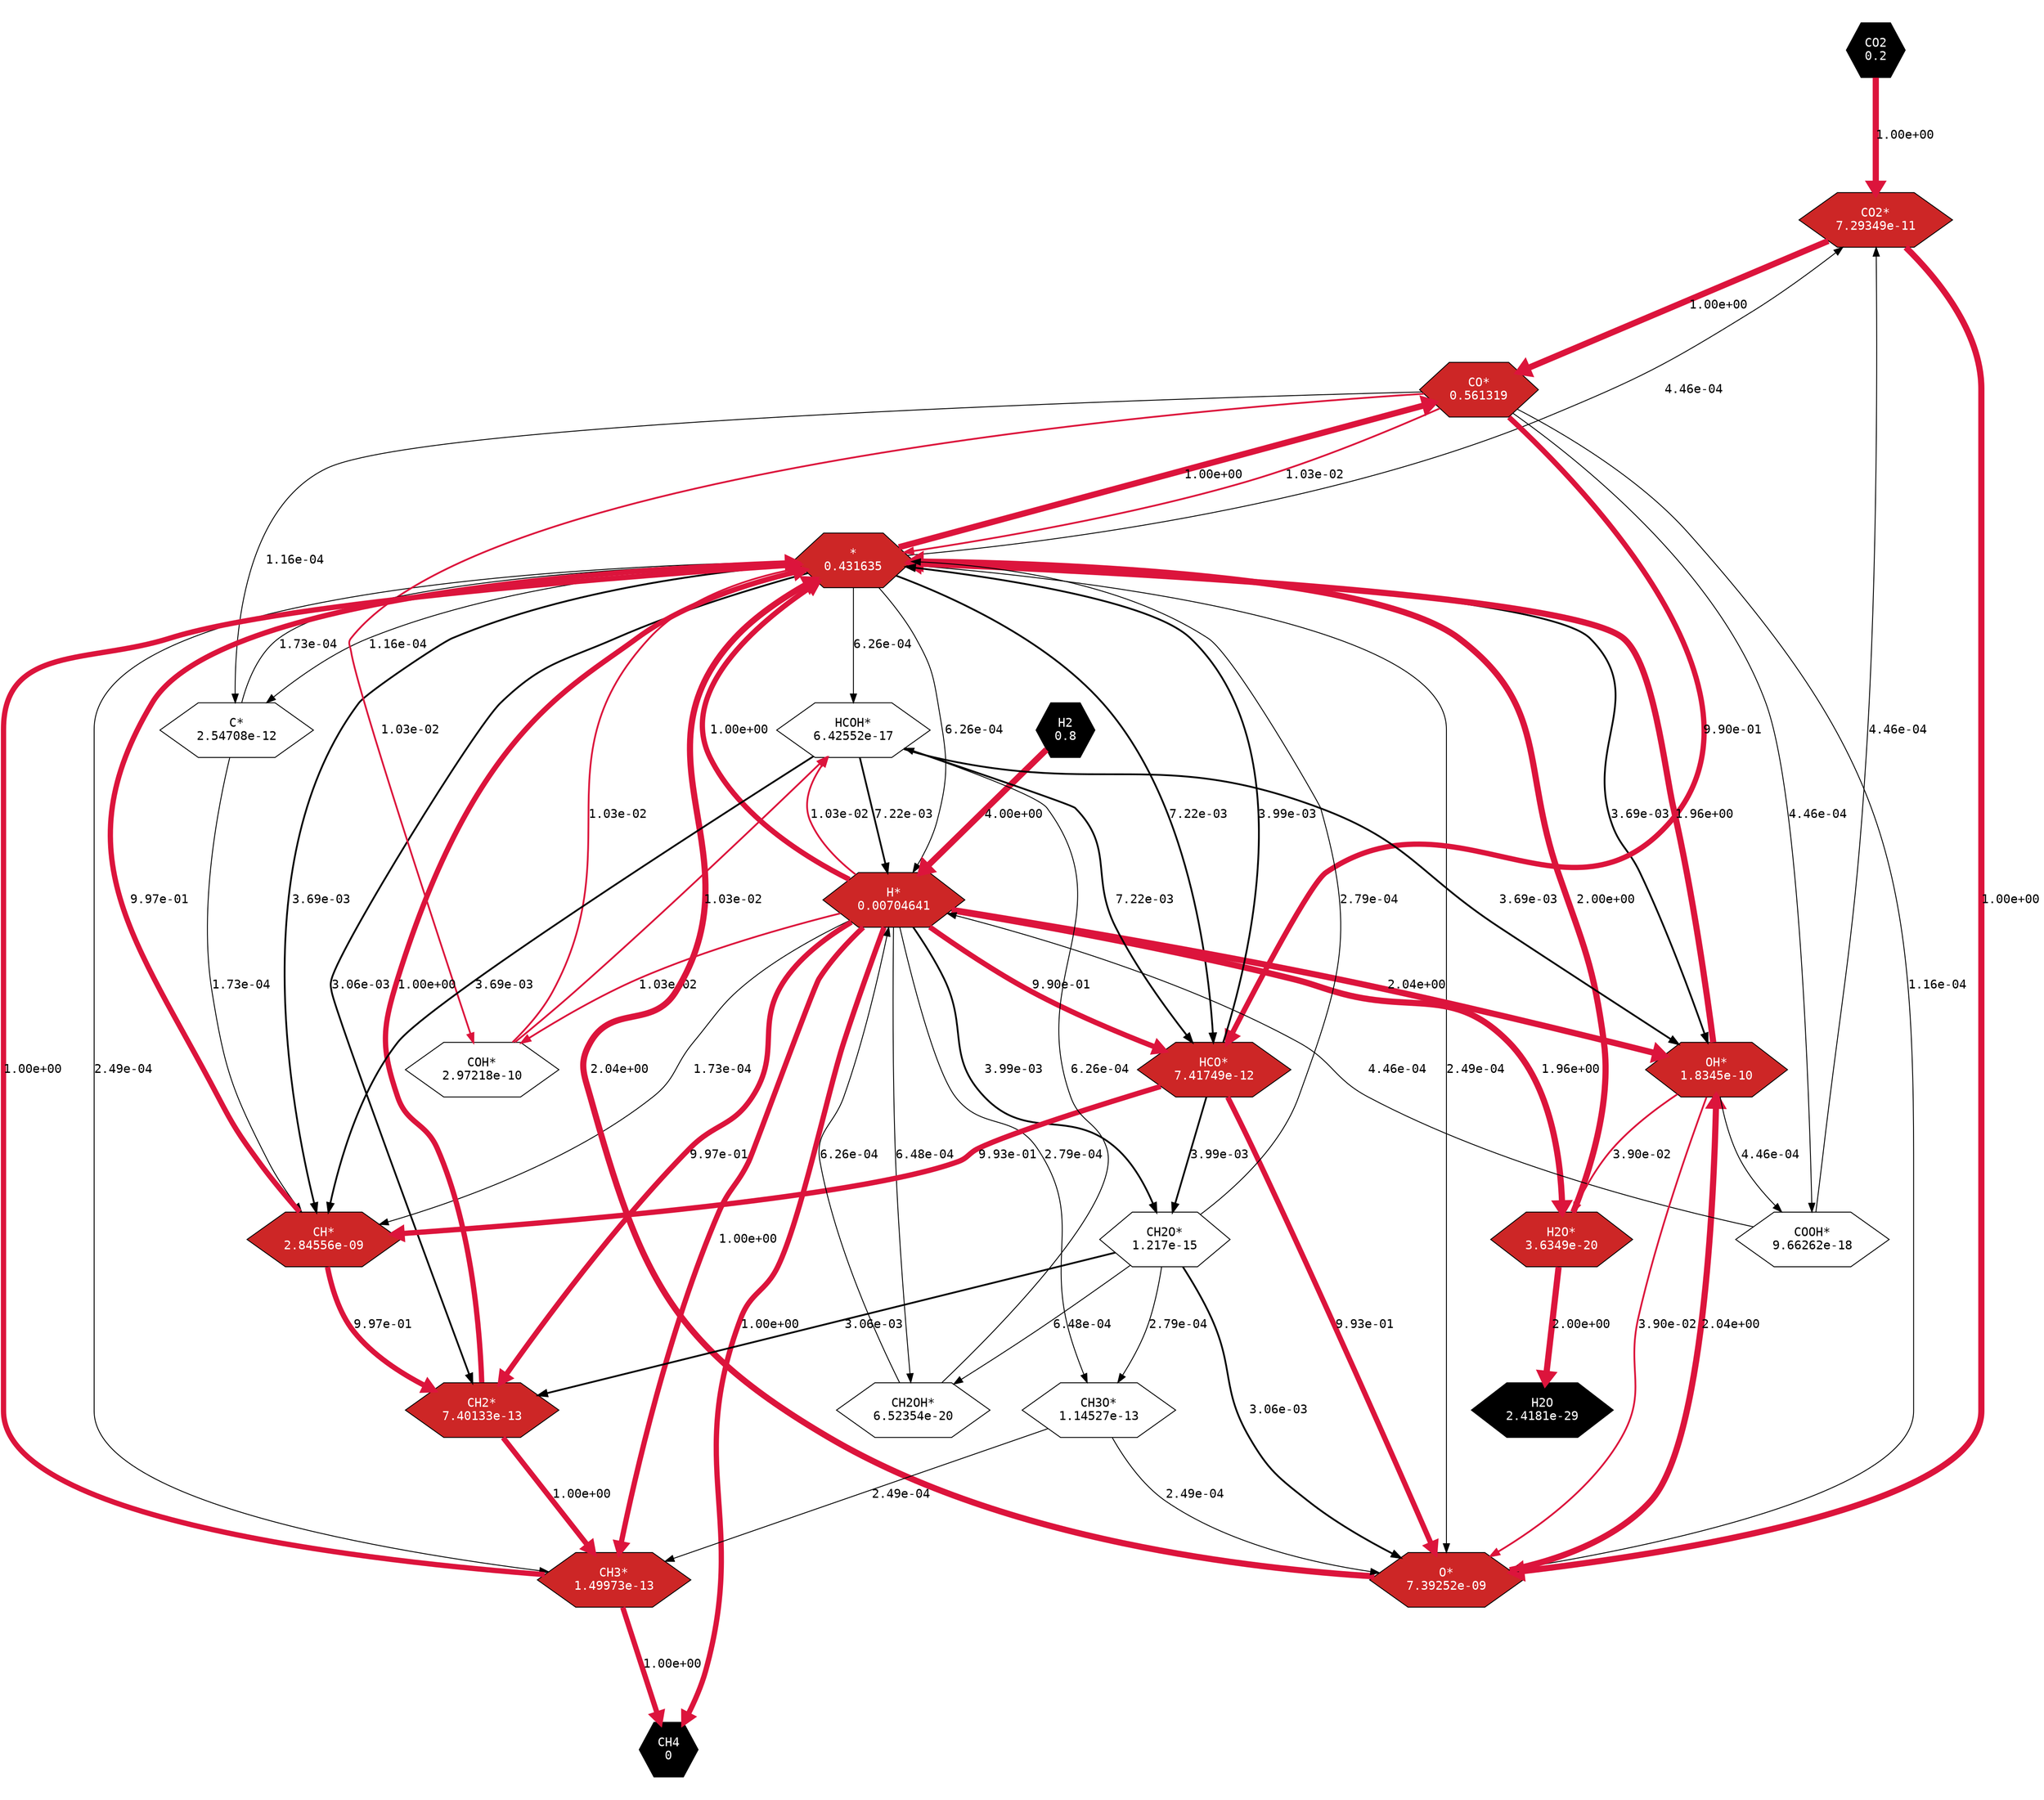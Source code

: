 strict digraph G {
	layout=dot
	rotate=0
	ratio=1
	rankdir=TB
	root=CO2
	"CO2" -> "CO2*" [label="1.00e+00",fontname="monospace",penwidth=7,color=crimson];
	"*" -> "CO2*" [label="1.00e+00",fontname="monospace",penwidth=7,color=crimson];
	"H2" -> "H*" [label="4.00e+00",fontname="monospace",penwidth=7,color=crimson];
	"*" -> "H*" [label="4.00e+00",fontname="monospace",penwidth=7,color=crimson];
	"H2O*" -> "H2O" [label="2.00e+00",fontname="monospace",penwidth=7,color=crimson];
	"H2O*" -> "*" [label="2.00e+00",fontname="monospace",penwidth=7,color=crimson];
	"CO2*" -> "CO*" [label="1.00e+00",fontname="monospace",penwidth=7,color=crimson];
	"CO2*" -> "O*" [label="1.00e+00",fontname="monospace",penwidth=7,color=crimson];
	"*" -> "CO*" [label="1.00e+00",fontname="monospace",penwidth=7,color=crimson];
	"*" -> "O*" [label="1.00e+00",fontname="monospace",penwidth=7,color=crimson];
	"COOH*" -> "CO2*" [label="4.46e-04",fontname="monospace",penwidth=1,color=black];
	"*" -> "CO2*" [label="4.46e-04",fontname="monospace",penwidth=1,color=black];
	"COOH*" -> "H*" [label="4.46e-04",fontname="monospace",penwidth=1,color=black];
	"*" -> "H*" [label="4.46e-04",fontname="monospace",penwidth=1,color=black];
	"CO*" -> "COOH*" [label="4.46e-04",fontname="monospace",penwidth=1,color=black];
	"OH*" -> "COOH*" [label="4.46e-04",fontname="monospace",penwidth=1,color=black];
	"CO*" -> "*" [label="4.46e-04",fontname="monospace",penwidth=1,color=black];
	"OH*" -> "*" [label="4.46e-04",fontname="monospace",penwidth=1,color=black];
	"CO*" -> "C*" [label="1.16e-04",fontname="monospace",penwidth=1,color=black];
	"CO*" -> "O*" [label="1.16e-04",fontname="monospace",penwidth=1,color=black];
	"*" -> "C*" [label="1.16e-04",fontname="monospace",penwidth=1,color=black];
	"*" -> "O*" [label="1.16e-04",fontname="monospace",penwidth=1,color=black];
	"CO*" -> "HCO*" [label="9.90e-01",fontname="monospace",penwidth=6,color=crimson];
	"H*" -> "HCO*" [label="9.90e-01",fontname="monospace",penwidth=6,color=crimson];
	"CO*" -> "*" [label="9.90e-01",fontname="monospace",penwidth=6,color=crimson];
	"H*" -> "*" [label="9.90e-01",fontname="monospace",penwidth=6,color=crimson];
	"HCO*" -> "CH*" [label="9.93e-01",fontname="monospace",penwidth=6,color=crimson];
	"HCO*" -> "O*" [label="9.93e-01",fontname="monospace",penwidth=6,color=crimson];
	"*" -> "CH*" [label="9.93e-01",fontname="monospace",penwidth=6,color=crimson];
	"*" -> "O*" [label="9.93e-01",fontname="monospace",penwidth=6,color=crimson];
	"CO*" -> "COH*" [label="1.03e-02",fontname="monospace",penwidth=2,color=crimson];
	"H*" -> "COH*" [label="1.03e-02",fontname="monospace",penwidth=2,color=crimson];
	"CO*" -> "*" [label="1.03e-02",fontname="monospace",penwidth=2,color=crimson];
	"H*" -> "*" [label="1.03e-02",fontname="monospace",penwidth=2,color=crimson];
	"C*" -> "CH*" [label="1.73e-04",fontname="monospace",penwidth=1,color=black];
	"C*" -> "*" [label="1.73e-04",fontname="monospace",penwidth=1,color=black];
	"H*" -> "CH*" [label="1.73e-04",fontname="monospace",penwidth=1,color=black];
	"H*" -> "*" [label="1.73e-04",fontname="monospace",penwidth=1,color=black];
	"CH*" -> "CH2*" [label="9.97e-01",fontname="monospace",penwidth=6,color=crimson];
	"CH*" -> "*" [label="9.97e-01",fontname="monospace",penwidth=6,color=crimson];
	"H*" -> "CH2*" [label="9.97e-01",fontname="monospace",penwidth=6,color=crimson];
	"H*" -> "*" [label="9.97e-01",fontname="monospace",penwidth=6,color=crimson];
	"CH2*" -> "CH3*" [label="1.00e+00",fontname="monospace",penwidth=6,color=crimson];
	"CH2*" -> "*" [label="1.00e+00",fontname="monospace",penwidth=6,color=crimson];
	"H*" -> "CH3*" [label="1.00e+00",fontname="monospace",penwidth=6,color=crimson];
	"H*" -> "*" [label="1.00e+00",fontname="monospace",penwidth=6,color=crimson];
	"HCO*" -> "CH2O*" [label="3.99e-03",fontname="monospace",penwidth=2,color=black];
	"HCO*" -> "*" [label="3.99e-03",fontname="monospace",penwidth=2,color=black];
	"H*" -> "CH2O*" [label="3.99e-03",fontname="monospace",penwidth=2,color=black];
	"H*" -> "*" [label="3.99e-03",fontname="monospace",penwidth=2,color=black];
	"HCOH*" -> "HCO*" [label="7.22e-03",fontname="monospace",penwidth=2,color=black];
	"*" -> "HCO*" [label="7.22e-03",fontname="monospace",penwidth=2,color=black];
	"HCOH*" -> "H*" [label="7.22e-03",fontname="monospace",penwidth=2,color=black];
	"*" -> "H*" [label="7.22e-03",fontname="monospace",penwidth=2,color=black];
	"COH*" -> "HCOH*" [label="1.03e-02",fontname="monospace",penwidth=2,color=crimson];
	"COH*" -> "*" [label="1.03e-02",fontname="monospace",penwidth=2,color=crimson];
	"H*" -> "HCOH*" [label="1.03e-02",fontname="monospace",penwidth=2,color=crimson];
	"H*" -> "*" [label="1.03e-02",fontname="monospace",penwidth=2,color=crimson];
	"HCOH*" -> "CH*" [label="3.69e-03",fontname="monospace",penwidth=2,color=black];
	"HCOH*" -> "OH*" [label="3.69e-03",fontname="monospace",penwidth=2,color=black];
	"*" -> "CH*" [label="3.69e-03",fontname="monospace",penwidth=2,color=black];
	"*" -> "OH*" [label="3.69e-03",fontname="monospace",penwidth=2,color=black];
	"CH2OH*" -> "HCOH*" [label="6.26e-04",fontname="monospace",penwidth=1,color=black];
	"*" -> "HCOH*" [label="6.26e-04",fontname="monospace",penwidth=1,color=black];
	"CH2OH*" -> "H*" [label="6.26e-04",fontname="monospace",penwidth=1,color=black];
	"*" -> "H*" [label="6.26e-04",fontname="monospace",penwidth=1,color=black];
	"CH2O*" -> "CH2OH*" [label="6.48e-04",fontname="monospace",penwidth=1,color=black];
	"CH2O*" -> "*" [label="6.48e-04",fontname="monospace",penwidth=1,color=black];
	"H*" -> "CH2OH*" [label="6.48e-04",fontname="monospace",penwidth=1,color=black];
	"H*" -> "*" [label="6.48e-04",fontname="monospace",penwidth=1,color=black];
	"CH2O*" -> "CH2*" [label="3.06e-03",fontname="monospace",penwidth=2,color=black];
	"CH2O*" -> "O*" [label="3.06e-03",fontname="monospace",penwidth=2,color=black];
	"*" -> "CH2*" [label="3.06e-03",fontname="monospace",penwidth=2,color=black];
	"*" -> "O*" [label="3.06e-03",fontname="monospace",penwidth=2,color=black];
	"CH2O*" -> "CH3O*" [label="2.79e-04",fontname="monospace",penwidth=1,color=black];
	"CH2O*" -> "*" [label="2.79e-04",fontname="monospace",penwidth=1,color=black];
	"H*" -> "CH3O*" [label="2.79e-04",fontname="monospace",penwidth=1,color=black];
	"H*" -> "*" [label="2.79e-04",fontname="monospace",penwidth=1,color=black];
	"CH3O*" -> "CH3*" [label="2.49e-04",fontname="monospace",penwidth=1,color=black];
	"CH3O*" -> "O*" [label="2.49e-04",fontname="monospace",penwidth=1,color=black];
	"*" -> "CH3*" [label="2.49e-04",fontname="monospace",penwidth=1,color=black];
	"*" -> "O*" [label="2.49e-04",fontname="monospace",penwidth=1,color=black];
	"O*" -> "OH*" [label="2.04e+00",fontname="monospace",penwidth=7,color=crimson];
	"O*" -> "*" [label="2.04e+00",fontname="monospace",penwidth=7,color=crimson];
	"H*" -> "OH*" [label="2.04e+00",fontname="monospace",penwidth=7,color=crimson];
	"H*" -> "*" [label="2.04e+00",fontname="monospace",penwidth=7,color=crimson];
	"OH*" -> "H2O*" [label="1.96e+00",fontname="monospace",penwidth=7,color=crimson];
	"OH*" -> "*" [label="1.96e+00",fontname="monospace",penwidth=7,color=crimson];
	"H*" -> "H2O*" [label="1.96e+00",fontname="monospace",penwidth=7,color=crimson];
	"H*" -> "*" [label="1.96e+00",fontname="monospace",penwidth=7,color=crimson];
	"OH*" -> "O*" [label="3.90e-02",fontname="monospace",penwidth=2,color=crimson];
	"OH*" -> "H2O*" [label="3.90e-02",fontname="monospace",penwidth=2,color=crimson];
	"OH*" -> "O*" [label="3.90e-02",fontname="monospace",penwidth=2,color=crimson];
	"OH*" -> "H2O*" [label="3.90e-02",fontname="monospace",penwidth=2,color=crimson];
	"CH3*" -> "CH4" [label="1.00e+00",fontname="monospace",penwidth=6,color=crimson];
	"H*" -> "CH4" [label="1.00e+00",fontname="monospace",penwidth=6,color=crimson];
	"CH3*" -> "*" [label="1.00e+00",fontname="monospace",penwidth=6,color=crimson];
	"H*" -> "*" [label="1.00e+00",fontname="monospace",penwidth=6,color=crimson];
	"CH4"[fontname="monospace",shape=hexagon,label="CH4\n0",fillcolor=black,style=filled,fontcolor=white];
	"CH3O*"[fontname="monospace",shape=hexagon,label="CH3O*\n1.14527e-13"];
	"HCOH*"[fontname="monospace",shape=hexagon,label="HCOH*\n6.42552e-17"];
	"CH2O*"[fontname="monospace",shape=hexagon,label="CH2O*\n1.217e-15"];
	"H2O"[fontname="monospace",shape=hexagon,label="H2O\n2.4181e-29",fillcolor=black,style=filled,fontcolor=white];
	"H*"[fontname="monospace",shape=hexagon,label="H*\n0.00704641",fillcolor=firebrick3,style=filled,fontcolor=white];
	"*"[fontname="monospace",shape=hexagon,label="*\n0.431635",fillcolor=firebrick3,style=filled,fontcolor=white];
	"CH3*"[fontname="monospace",shape=hexagon,label="CH3*\n1.49973e-13",fillcolor=firebrick3,style=filled,fontcolor=white];
	"COOH*"[fontname="monospace",shape=hexagon,label="COOH*\n9.66262e-18"];
	"OH*"[fontname="monospace",shape=hexagon,label="OH*\n1.8345e-10",fillcolor=firebrick3,style=filled,fontcolor=white];
	"H2"[fontname="monospace",shape=hexagon,label="H2\n0.8",fillcolor=black,style=filled,fontcolor=white];
	"CH*"[fontname="monospace",shape=hexagon,label="CH*\n2.84556e-09",fillcolor=firebrick3,style=filled,fontcolor=white];
	"CH2OH*"[fontname="monospace",shape=hexagon,label="CH2OH*\n6.52354e-20"];
	"H2O*"[fontname="monospace",shape=hexagon,label="H2O*\n3.6349e-20",fillcolor=firebrick3,style=filled,fontcolor=white];
	"CH2*"[fontname="monospace",shape=hexagon,label="CH2*\n7.40133e-13",fillcolor=firebrick3,style=filled,fontcolor=white];
	"CO*"[fontname="monospace",shape=hexagon,label="CO*\n0.561319",fillcolor=firebrick3,style=filled,fontcolor=white];
	"O*"[fontname="monospace",shape=hexagon,label="O*\n7.39252e-09",fillcolor=firebrick3,style=filled,fontcolor=white];
	"CO2*"[fontname="monospace",shape=hexagon,label="CO2*\n7.29349e-11",fillcolor=firebrick3,style=filled,fontcolor=white];
	"COH*"[fontname="monospace",shape=hexagon,label="COH*\n2.97218e-10"];
	"HCO*"[fontname="monospace",shape=hexagon,label="HCO*\n7.41749e-12",fillcolor=firebrick3,style=filled,fontcolor=white];
	"CO2"[fontname="monospace",shape=hexagon,label="CO2\n0.2",fillcolor=black,style=filled,fontcolor=white];
	"C*"[fontname="monospace",shape=hexagon,label="C*\n2.54708e-12"];
}
